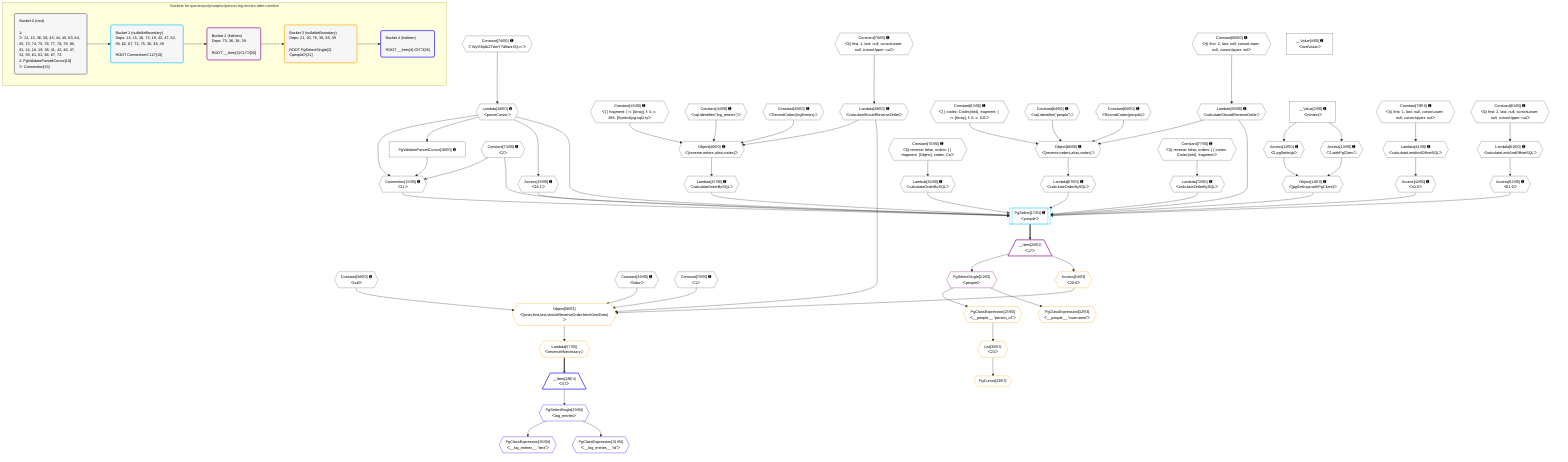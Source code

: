 %%{init: {'themeVariables': { 'fontSize': '12px'}}}%%
graph TD
    classDef path fill:#eee,stroke:#000,color:#000
    classDef plan fill:#fff,stroke-width:1px,color:#000
    classDef itemplan fill:#fff,stroke-width:2px,color:#000
    classDef unbatchedplan fill:#dff,stroke-width:1px,color:#000
    classDef sideeffectplan fill:#fcc,stroke-width:2px,color:#000
    classDef bucket fill:#f6f6f6,color:#000,stroke-width:2px,text-align:left


    %% plan dependencies
    Object46{{"Object[46∈0] ➊<br />ᐸ{reverse,orders,alias,codec}ᐳ"}}:::plan
    Lambda38{{"Lambda[38∈0] ➊<br />ᐸcalculateShouldReverseOrderᐳ"}}:::plan
    Constant43{{"Constant[43∈0] ➊<br />ᐸ[ { fragment: { n: [Array], f: 0, c: 266, [Symbol(pg-sql2-tyᐳ"}}:::plan
    Constant44{{"Constant[44∈0] ➊<br />ᐸsql.identifier(”log_entries”)ᐳ"}}:::plan
    Constant45{{"Constant[45∈0] ➊<br />ᐸRecordCodec(logEntries)ᐳ"}}:::plan
    Lambda38 & Constant43 & Constant44 & Constant45 --> Object46
    Object66{{"Object[66∈0] ➊<br />ᐸ{reverse,orders,alias,codec}ᐳ"}}:::plan
    Lambda59{{"Lambda[59∈0] ➊<br />ᐸcalculateShouldReverseOrderᐳ"}}:::plan
    Constant63{{"Constant[63∈0] ➊<br />ᐸ[ { codec: Codec(int4), fragment: { n: [Array], f: 0, c: 102ᐳ"}}:::plan
    Constant64{{"Constant[64∈0] ➊<br />ᐸsql.identifier(”people”)ᐳ"}}:::plan
    Constant65{{"Constant[65∈0] ➊<br />ᐸRecordCodec(people)ᐳ"}}:::plan
    Lambda59 & Constant63 & Constant64 & Constant65 --> Object66
    Connection15{{"Connection[15∈0] ➊<br />ᐸ11ᐳ"}}:::plan
    Constant73{{"Constant[73∈0] ➊<br />ᐸ2ᐳ"}}:::plan
    Lambda16{{"Lambda[16∈0] ➊<br />ᐸparseCursorᐳ"}}:::plan
    PgValidateParsedCursor18["PgValidateParsedCursor[18∈0] ➊"]:::plan
    Constant73 & Lambda16 & PgValidateParsedCursor18 --> Connection15
    Object14{{"Object[14∈0] ➊<br />ᐸ{pgSettings,withPgClient}ᐳ"}}:::plan
    Access12{{"Access[12∈0] ➊<br />ᐸ2.pgSettingsᐳ"}}:::plan
    Access13{{"Access[13∈0] ➊<br />ᐸ2.withPgClientᐳ"}}:::plan
    Access12 & Access13 --> Object14
    __Value2["__Value[2∈0] ➊<br />ᐸcontextᐳ"]:::plan
    __Value2 --> Access12
    __Value2 --> Access13
    Constant74{{"Constant[74∈0] ➊<br />ᐸ'WyI5NjdkZTdmYTdlIiwzXQ=='ᐳ"}}:::plan
    Constant74 --> Lambda16
    Lambda16 --> PgValidateParsedCursor18
    Access19{{"Access[19∈0] ➊<br />ᐸ16.1ᐳ"}}:::plan
    Lambda16 --> Access19
    Constant78{{"Constant[78∈0] ➊<br />ᐸ§{ first: 1, last: null, cursorLower: null, cursorUpper: nulᐳ"}}:::plan
    Constant78 --> Lambda38
    Lambda41{{"Lambda[41∈0] ➊<br />ᐸcalculateLimitAndOffsetSQLᐳ"}}:::plan
    Constant79{{"Constant[79∈0] ➊<br />ᐸ§{ first: 1, last: null, cursorLower: null, cursorUpper: nulᐳ"}}:::plan
    Constant79 --> Lambda41
    Access42{{"Access[42∈0] ➊<br />ᐸ41.0ᐳ"}}:::plan
    Lambda41 --> Access42
    Lambda47{{"Lambda[47∈0] ➊<br />ᐸcalculateOrderBySQLᐳ"}}:::plan
    Object46 --> Lambda47
    Lambda52{{"Lambda[52∈0] ➊<br />ᐸcalculateOrderBySQLᐳ"}}:::plan
    Constant76{{"Constant[76∈0] ➊<br />ᐸ§{ reverse: false, orders: [ { fragment: [Object], codec: Coᐳ"}}:::plan
    Constant76 --> Lambda52
    Constant80{{"Constant[80∈0] ➊<br />ᐸ§{ first: 2, last: null, cursorLower: null, cursorUpper: nulᐳ"}}:::plan
    Constant80 --> Lambda59
    Lambda61{{"Lambda[61∈0] ➊<br />ᐸcalculateLimitAndOffsetSQLᐳ"}}:::plan
    Constant81{{"Constant[81∈0] ➊<br />ᐸ§{ first: 2, last: null, cursorLower: null, cursorUpper: nulᐳ"}}:::plan
    Constant81 --> Lambda61
    Access62{{"Access[62∈0] ➊<br />ᐸ61.0ᐳ"}}:::plan
    Lambda61 --> Access62
    Lambda67{{"Lambda[67∈0] ➊<br />ᐸcalculateOrderBySQLᐳ"}}:::plan
    Object66 --> Lambda67
    Lambda72{{"Lambda[72∈0] ➊<br />ᐸcalculateOrderBySQLᐳ"}}:::plan
    Constant77{{"Constant[77∈0] ➊<br />ᐸ§{ reverse: false, orders: [ { codec: Codec(int4), fragment:ᐳ"}}:::plan
    Constant77 --> Lambda72
    __Value4["__Value[4∈0] ➊<br />ᐸrootValueᐳ"]:::plan
    Constant36{{"Constant[36∈0] ➊<br />ᐸnullᐳ"}}:::plan
    Constant39{{"Constant[39∈0] ➊<br />ᐸfalseᐳ"}}:::plan
    Constant75{{"Constant[75∈0] ➊<br />ᐸ1ᐳ"}}:::plan
    PgSelect17[["PgSelect[17∈1] ➊<br />ᐸpeopleᐳ"]]:::plan
    Object14 & Connection15 & Lambda16 & Constant73 & Access19 & Access42 & Lambda47 & Lambda52 & Lambda59 & Access62 & Lambda67 & Lambda72 --> PgSelect17
    __Item20[/"__Item[20∈2]<br />ᐸ17ᐳ"\]:::itemplan
    PgSelect17 ==> __Item20
    PgSelectSingle21{{"PgSelectSingle[21∈2]<br />ᐸpeopleᐳ"}}:::plan
    __Item20 --> PgSelectSingle21
    Object56{{"Object[56∈3]<br />ᐸ{rows,first,last,shouldReverseOrder,fetchOneExtra}ᐳ"}}:::plan
    Access54{{"Access[54∈3]<br />ᐸ20.0ᐳ"}}:::plan
    Access54 & Constant75 & Constant36 & Lambda38 & Constant39 --> Object56
    PgClassExpression23{{"PgClassExpression[23∈3]<br />ᐸ__people__.”person_id”ᐳ"}}:::plan
    PgSelectSingle21 --> PgClassExpression23
    PgClassExpression32{{"PgClassExpression[32∈3]<br />ᐸ__people__.”username”ᐳ"}}:::plan
    PgSelectSingle21 --> PgClassExpression32
    PgCursor33{{"PgCursor[33∈3]"}}:::plan
    List35{{"List[35∈3]<br />ᐸ23ᐳ"}}:::plan
    List35 --> PgCursor33
    PgClassExpression23 --> List35
    __Item20 --> Access54
    Lambda57{{"Lambda[57∈3]<br />ᐸreverseIfNecessaryᐳ"}}:::plan
    Object56 --> Lambda57
    __Item28[/"__Item[28∈4]<br />ᐸ57ᐳ"\]:::itemplan
    Lambda57 ==> __Item28
    PgSelectSingle29{{"PgSelectSingle[29∈4]<br />ᐸlog_entriesᐳ"}}:::plan
    __Item28 --> PgSelectSingle29
    PgClassExpression30{{"PgClassExpression[30∈4]<br />ᐸ__log_entries__.”text”ᐳ"}}:::plan
    PgSelectSingle29 --> PgClassExpression30
    PgClassExpression31{{"PgClassExpression[31∈4]<br />ᐸ__log_entries__.”id”ᐳ"}}:::plan
    PgSelectSingle29 --> PgClassExpression31

    %% define steps

    subgraph "Buckets for queries/polymorphic/person-log-entries.after-caroline"
    Bucket0("Bucket 0 (root)<br /><br />1: <br />ᐳ: 12, 13, 36, 39, 43, 44, 45, 63, 64, 65, 73, 74, 75, 76, 77, 78, 79, 80, 81, 14, 16, 19, 38, 41, 42, 46, 47, 52, 59, 61, 62, 66, 67, 72<br />2: PgValidateParsedCursor[18]<br />ᐳ: Connection[15]"):::bucket
    classDef bucket0 stroke:#696969
    class Bucket0,__Value2,__Value4,Access12,Access13,Object14,Connection15,Lambda16,PgValidateParsedCursor18,Access19,Constant36,Lambda38,Constant39,Lambda41,Access42,Constant43,Constant44,Constant45,Object46,Lambda47,Lambda52,Lambda59,Lambda61,Access62,Constant63,Constant64,Constant65,Object66,Lambda67,Lambda72,Constant73,Constant74,Constant75,Constant76,Constant77,Constant78,Constant79,Constant80,Constant81 bucket0
    Bucket1("Bucket 1 (nullableBoundary)<br />Deps: 14, 15, 16, 73, 19, 42, 47, 52, 59, 62, 67, 72, 75, 36, 38, 39<br /><br />ROOT Connectionᐸ11ᐳ[15]"):::bucket
    classDef bucket1 stroke:#00bfff
    class Bucket1,PgSelect17 bucket1
    Bucket2("Bucket 2 (listItem)<br />Deps: 75, 36, 38, 39<br /><br />ROOT __Item{2}ᐸ17ᐳ[20]"):::bucket
    classDef bucket2 stroke:#7f007f
    class Bucket2,__Item20,PgSelectSingle21 bucket2
    Bucket3("Bucket 3 (nullableBoundary)<br />Deps: 21, 20, 75, 36, 38, 39<br /><br />ROOT PgSelectSingle{2}ᐸpeopleᐳ[21]"):::bucket
    classDef bucket3 stroke:#ffa500
    class Bucket3,PgClassExpression23,PgClassExpression32,PgCursor33,List35,Access54,Object56,Lambda57 bucket3
    Bucket4("Bucket 4 (listItem)<br /><br />ROOT __Item{4}ᐸ57ᐳ[28]"):::bucket
    classDef bucket4 stroke:#0000ff
    class Bucket4,__Item28,PgSelectSingle29,PgClassExpression30,PgClassExpression31 bucket4
    Bucket0 --> Bucket1
    Bucket1 --> Bucket2
    Bucket2 --> Bucket3
    Bucket3 --> Bucket4
    end